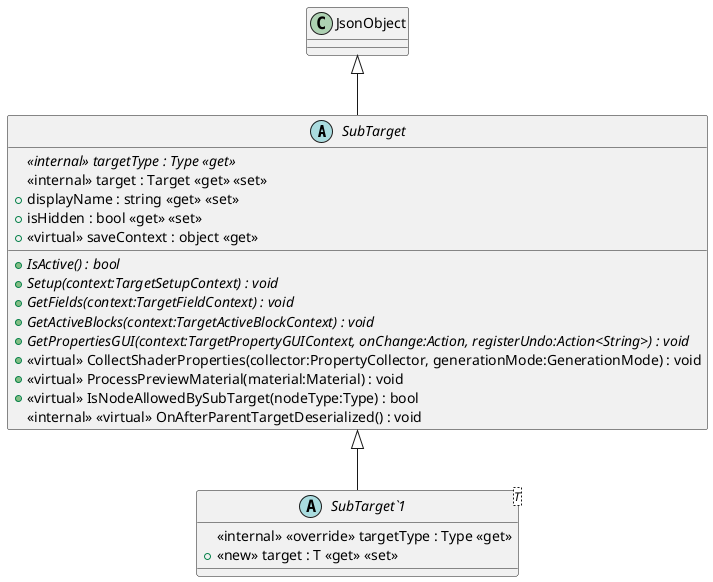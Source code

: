 @startuml
abstract class SubTarget {
    <<internal>> {abstract} targetType : Type <<get>>
    <<internal>> target : Target <<get>> <<set>>
    + displayName : string <<get>> <<set>>
    + isHidden : bool <<get>> <<set>>
    + {abstract} IsActive() : bool
    + {abstract} Setup(context:TargetSetupContext) : void
    + {abstract} GetFields(context:TargetFieldContext) : void
    + {abstract} GetActiveBlocks(context:TargetActiveBlockContext) : void
    + {abstract} GetPropertiesGUI(context:TargetPropertyGUIContext, onChange:Action, registerUndo:Action<String>) : void
    + <<virtual>> CollectShaderProperties(collector:PropertyCollector, generationMode:GenerationMode) : void
    + <<virtual>> ProcessPreviewMaterial(material:Material) : void
    + <<virtual>> saveContext : object <<get>>
    + <<virtual>> IsNodeAllowedBySubTarget(nodeType:Type) : bool
    <<internal>> <<virtual>> OnAfterParentTargetDeserialized() : void
}
abstract class "SubTarget`1"<T> {
    <<internal>> <<override>> targetType : Type <<get>>
    + <<new>> target : T <<get>> <<set>>
}
JsonObject <|-- SubTarget
SubTarget <|-- "SubTarget`1"
@enduml
